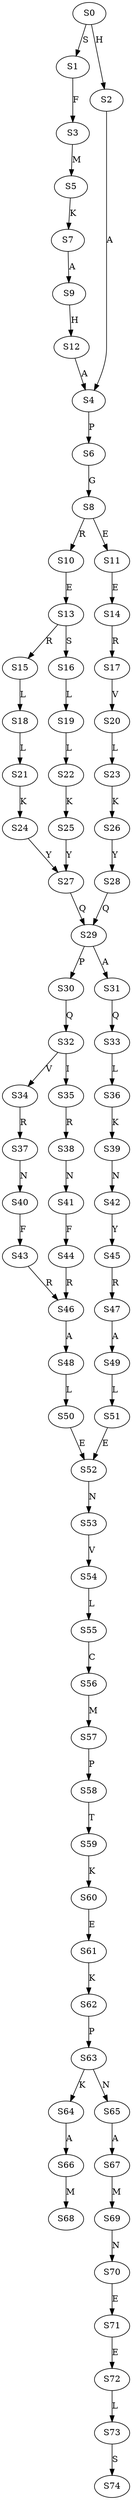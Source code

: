strict digraph  {
	S0 -> S1 [ label = S ];
	S0 -> S2 [ label = H ];
	S1 -> S3 [ label = F ];
	S2 -> S4 [ label = A ];
	S3 -> S5 [ label = M ];
	S4 -> S6 [ label = P ];
	S5 -> S7 [ label = K ];
	S6 -> S8 [ label = G ];
	S7 -> S9 [ label = A ];
	S8 -> S10 [ label = R ];
	S8 -> S11 [ label = E ];
	S9 -> S12 [ label = H ];
	S10 -> S13 [ label = E ];
	S11 -> S14 [ label = E ];
	S12 -> S4 [ label = A ];
	S13 -> S15 [ label = R ];
	S13 -> S16 [ label = S ];
	S14 -> S17 [ label = R ];
	S15 -> S18 [ label = L ];
	S16 -> S19 [ label = L ];
	S17 -> S20 [ label = V ];
	S18 -> S21 [ label = L ];
	S19 -> S22 [ label = L ];
	S20 -> S23 [ label = L ];
	S21 -> S24 [ label = K ];
	S22 -> S25 [ label = K ];
	S23 -> S26 [ label = K ];
	S24 -> S27 [ label = Y ];
	S25 -> S27 [ label = Y ];
	S26 -> S28 [ label = Y ];
	S27 -> S29 [ label = Q ];
	S28 -> S29 [ label = Q ];
	S29 -> S30 [ label = P ];
	S29 -> S31 [ label = A ];
	S30 -> S32 [ label = Q ];
	S31 -> S33 [ label = Q ];
	S32 -> S34 [ label = V ];
	S32 -> S35 [ label = I ];
	S33 -> S36 [ label = L ];
	S34 -> S37 [ label = R ];
	S35 -> S38 [ label = R ];
	S36 -> S39 [ label = K ];
	S37 -> S40 [ label = N ];
	S38 -> S41 [ label = N ];
	S39 -> S42 [ label = N ];
	S40 -> S43 [ label = F ];
	S41 -> S44 [ label = F ];
	S42 -> S45 [ label = Y ];
	S43 -> S46 [ label = R ];
	S44 -> S46 [ label = R ];
	S45 -> S47 [ label = R ];
	S46 -> S48 [ label = A ];
	S47 -> S49 [ label = A ];
	S48 -> S50 [ label = L ];
	S49 -> S51 [ label = L ];
	S50 -> S52 [ label = E ];
	S51 -> S52 [ label = E ];
	S52 -> S53 [ label = N ];
	S53 -> S54 [ label = V ];
	S54 -> S55 [ label = L ];
	S55 -> S56 [ label = C ];
	S56 -> S57 [ label = M ];
	S57 -> S58 [ label = P ];
	S58 -> S59 [ label = T ];
	S59 -> S60 [ label = K ];
	S60 -> S61 [ label = E ];
	S61 -> S62 [ label = K ];
	S62 -> S63 [ label = P ];
	S63 -> S64 [ label = K ];
	S63 -> S65 [ label = N ];
	S64 -> S66 [ label = A ];
	S65 -> S67 [ label = A ];
	S66 -> S68 [ label = M ];
	S67 -> S69 [ label = M ];
	S69 -> S70 [ label = N ];
	S70 -> S71 [ label = E ];
	S71 -> S72 [ label = E ];
	S72 -> S73 [ label = L ];
	S73 -> S74 [ label = S ];
}
